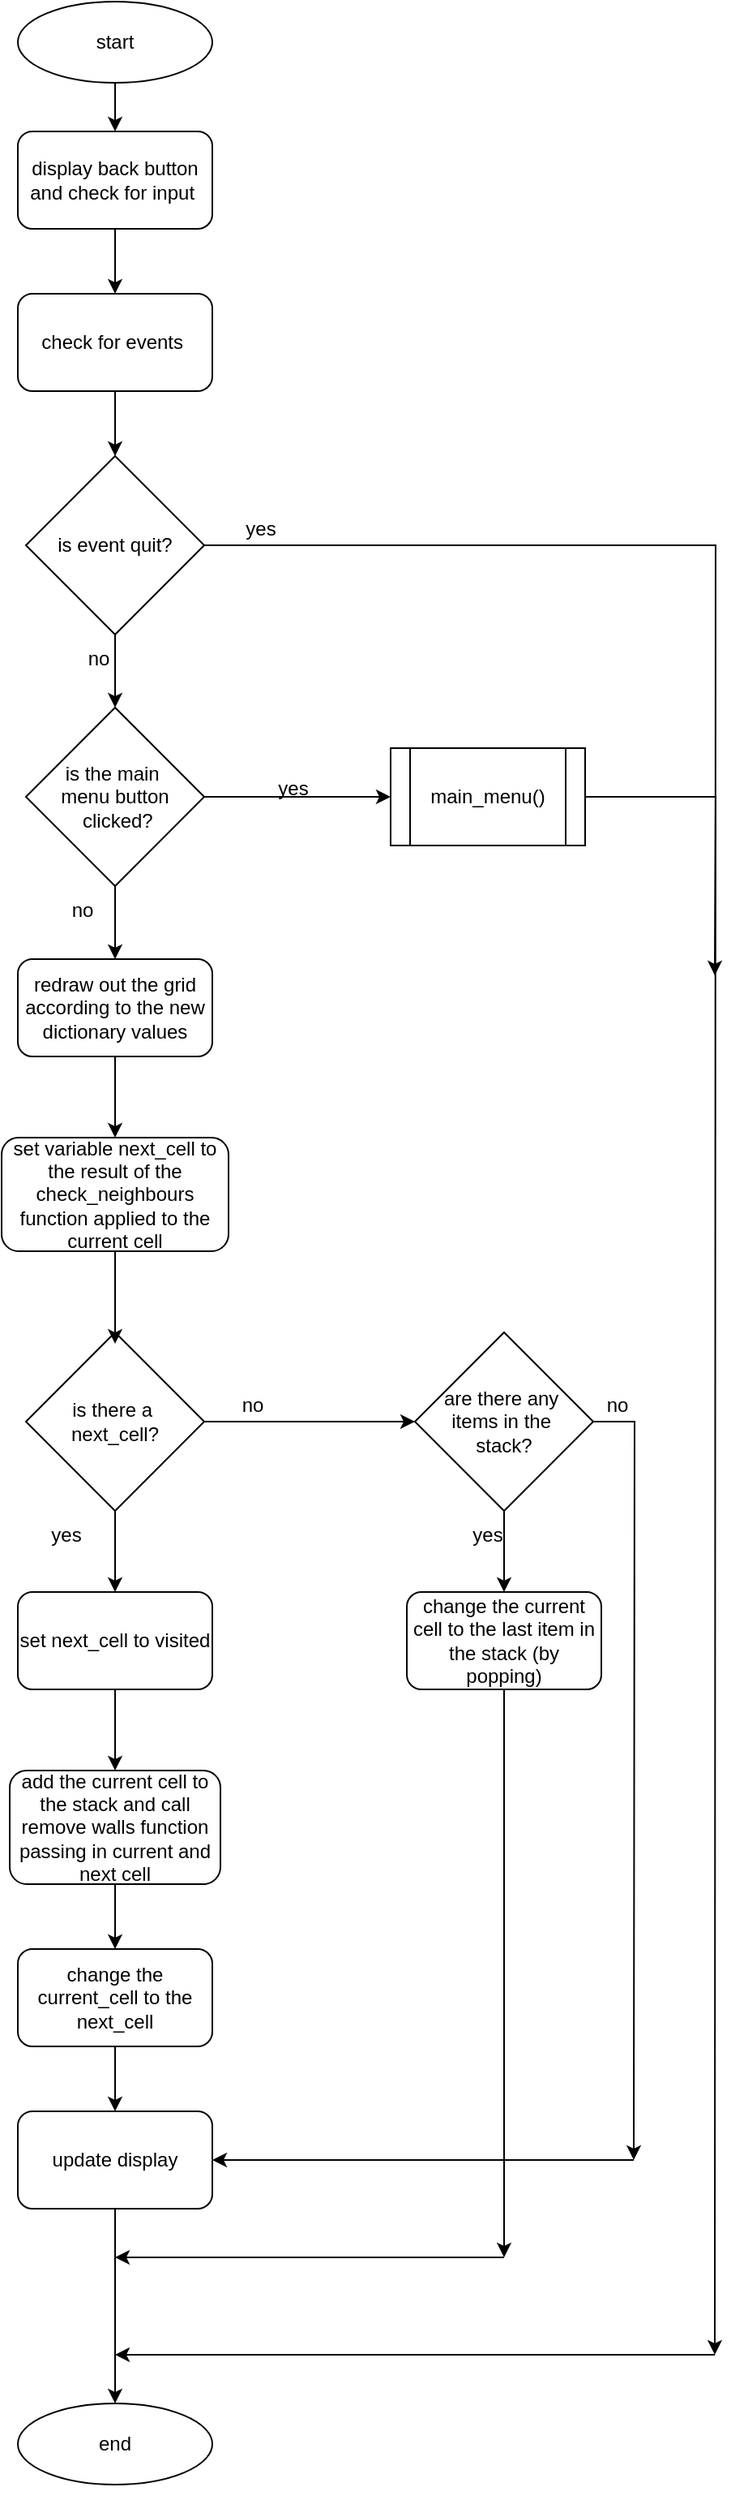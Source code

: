 <mxfile version="24.8.3">
  <diagram id="C5RBs43oDa-KdzZeNtuy" name="Page-1">
    <mxGraphModel dx="712" dy="745" grid="1" gridSize="10" guides="1" tooltips="1" connect="1" arrows="1" fold="1" page="1" pageScale="1" pageWidth="827" pageHeight="1169" math="0" shadow="0">
      <root>
        <mxCell id="WIyWlLk6GJQsqaUBKTNV-0" />
        <mxCell id="WIyWlLk6GJQsqaUBKTNV-1" parent="WIyWlLk6GJQsqaUBKTNV-0" />
        <mxCell id="RHqP9HLcbQweCYDQXa4p-14" style="edgeStyle=orthogonalEdgeStyle;rounded=0;orthogonalLoop=1;jettySize=auto;html=1;" edge="1" parent="WIyWlLk6GJQsqaUBKTNV-1" source="ZgASsdv9s7Dh4IVc1gS2-0" target="RHqP9HLcbQweCYDQXa4p-0">
          <mxGeometry relative="1" as="geometry" />
        </mxCell>
        <mxCell id="ZgASsdv9s7Dh4IVc1gS2-0" value="start" style="ellipse;whiteSpace=wrap;html=1;" parent="WIyWlLk6GJQsqaUBKTNV-1" vertex="1">
          <mxGeometry x="320" y="40" width="120" height="50" as="geometry" />
        </mxCell>
        <mxCell id="ZgASsdv9s7Dh4IVc1gS2-1" value="set variable next_cell to the result of the check_neighbours function applied to the current cell" style="rounded=1;whiteSpace=wrap;html=1;" parent="WIyWlLk6GJQsqaUBKTNV-1" vertex="1">
          <mxGeometry x="310" y="740" width="140" height="70" as="geometry" />
        </mxCell>
        <mxCell id="RHqP9HLcbQweCYDQXa4p-11" style="edgeStyle=orthogonalEdgeStyle;rounded=0;orthogonalLoop=1;jettySize=auto;html=1;exitX=0.5;exitY=1;exitDx=0;exitDy=0;entryX=0.5;entryY=0;entryDx=0;entryDy=0;" edge="1" parent="WIyWlLk6GJQsqaUBKTNV-1" source="ZgASsdv9s7Dh4IVc1gS2-2" target="ZgASsdv9s7Dh4IVc1gS2-3">
          <mxGeometry relative="1" as="geometry" />
        </mxCell>
        <mxCell id="RHqP9HLcbQweCYDQXa4p-13" style="edgeStyle=orthogonalEdgeStyle;rounded=0;orthogonalLoop=1;jettySize=auto;html=1;exitX=1;exitY=0.5;exitDx=0;exitDy=0;entryX=0;entryY=0.5;entryDx=0;entryDy=0;" edge="1" parent="WIyWlLk6GJQsqaUBKTNV-1" source="ZgASsdv9s7Dh4IVc1gS2-2" target="RHqP9HLcbQweCYDQXa4p-10">
          <mxGeometry relative="1" as="geometry" />
        </mxCell>
        <mxCell id="ZgASsdv9s7Dh4IVc1gS2-2" value="is there a&amp;nbsp;&lt;div&gt;next_cell?&lt;/div&gt;" style="rhombus;whiteSpace=wrap;html=1;" parent="WIyWlLk6GJQsqaUBKTNV-1" vertex="1">
          <mxGeometry x="325" y="860" width="110" height="110" as="geometry" />
        </mxCell>
        <mxCell id="RHqP9HLcbQweCYDQXa4p-27" style="edgeStyle=orthogonalEdgeStyle;rounded=0;orthogonalLoop=1;jettySize=auto;html=1;" edge="1" parent="WIyWlLk6GJQsqaUBKTNV-1" source="ZgASsdv9s7Dh4IVc1gS2-3" target="RHqP9HLcbQweCYDQXa4p-8">
          <mxGeometry relative="1" as="geometry" />
        </mxCell>
        <mxCell id="ZgASsdv9s7Dh4IVc1gS2-3" value="set next_cell to visited" style="rounded=1;whiteSpace=wrap;html=1;" parent="WIyWlLk6GJQsqaUBKTNV-1" vertex="1">
          <mxGeometry x="320" y="1020" width="120" height="60" as="geometry" />
        </mxCell>
        <mxCell id="RHqP9HLcbQweCYDQXa4p-15" style="edgeStyle=orthogonalEdgeStyle;rounded=0;orthogonalLoop=1;jettySize=auto;html=1;exitX=0.5;exitY=1;exitDx=0;exitDy=0;" edge="1" parent="WIyWlLk6GJQsqaUBKTNV-1" source="RHqP9HLcbQweCYDQXa4p-0" target="RHqP9HLcbQweCYDQXa4p-1">
          <mxGeometry relative="1" as="geometry" />
        </mxCell>
        <mxCell id="RHqP9HLcbQweCYDQXa4p-0" value="display back button and check for input&amp;nbsp;" style="rounded=1;whiteSpace=wrap;html=1;" vertex="1" parent="WIyWlLk6GJQsqaUBKTNV-1">
          <mxGeometry x="320" y="120" width="120" height="60" as="geometry" />
        </mxCell>
        <mxCell id="RHqP9HLcbQweCYDQXa4p-16" style="edgeStyle=orthogonalEdgeStyle;rounded=0;orthogonalLoop=1;jettySize=auto;html=1;exitX=0.5;exitY=1;exitDx=0;exitDy=0;" edge="1" parent="WIyWlLk6GJQsqaUBKTNV-1" source="RHqP9HLcbQweCYDQXa4p-1" target="RHqP9HLcbQweCYDQXa4p-2">
          <mxGeometry relative="1" as="geometry" />
        </mxCell>
        <mxCell id="RHqP9HLcbQweCYDQXa4p-1" value="check for events&amp;nbsp;" style="rounded=1;whiteSpace=wrap;html=1;" vertex="1" parent="WIyWlLk6GJQsqaUBKTNV-1">
          <mxGeometry x="320" y="220" width="120" height="60" as="geometry" />
        </mxCell>
        <mxCell id="RHqP9HLcbQweCYDQXa4p-20" style="edgeStyle=orthogonalEdgeStyle;rounded=0;orthogonalLoop=1;jettySize=auto;html=1;exitX=1;exitY=0.5;exitDx=0;exitDy=0;" edge="1" parent="WIyWlLk6GJQsqaUBKTNV-1" source="RHqP9HLcbQweCYDQXa4p-2">
          <mxGeometry relative="1" as="geometry">
            <mxPoint x="750" y="1490" as="targetPoint" />
          </mxGeometry>
        </mxCell>
        <mxCell id="RHqP9HLcbQweCYDQXa4p-35" style="edgeStyle=orthogonalEdgeStyle;rounded=0;orthogonalLoop=1;jettySize=auto;html=1;exitX=0.5;exitY=1;exitDx=0;exitDy=0;" edge="1" parent="WIyWlLk6GJQsqaUBKTNV-1" source="RHqP9HLcbQweCYDQXa4p-2" target="RHqP9HLcbQweCYDQXa4p-5">
          <mxGeometry relative="1" as="geometry" />
        </mxCell>
        <mxCell id="RHqP9HLcbQweCYDQXa4p-2" value="is event quit?" style="rhombus;whiteSpace=wrap;html=1;" vertex="1" parent="WIyWlLk6GJQsqaUBKTNV-1">
          <mxGeometry x="325" y="320" width="110" height="110" as="geometry" />
        </mxCell>
        <mxCell id="RHqP9HLcbQweCYDQXa4p-3" value="end" style="ellipse;whiteSpace=wrap;html=1;" vertex="1" parent="WIyWlLk6GJQsqaUBKTNV-1">
          <mxGeometry x="320" y="1520" width="120" height="50" as="geometry" />
        </mxCell>
        <mxCell id="RHqP9HLcbQweCYDQXa4p-4" style="edgeStyle=orthogonalEdgeStyle;rounded=0;orthogonalLoop=1;jettySize=auto;html=1;exitX=0.5;exitY=1;exitDx=0;exitDy=0;" edge="1" parent="WIyWlLk6GJQsqaUBKTNV-1" source="RHqP9HLcbQweCYDQXa4p-3" target="RHqP9HLcbQweCYDQXa4p-3">
          <mxGeometry relative="1" as="geometry" />
        </mxCell>
        <mxCell id="RHqP9HLcbQweCYDQXa4p-31" style="edgeStyle=orthogonalEdgeStyle;rounded=0;orthogonalLoop=1;jettySize=auto;html=1;entryX=0;entryY=0.5;entryDx=0;entryDy=0;" edge="1" parent="WIyWlLk6GJQsqaUBKTNV-1" source="RHqP9HLcbQweCYDQXa4p-5" target="RHqP9HLcbQweCYDQXa4p-30">
          <mxGeometry relative="1" as="geometry" />
        </mxCell>
        <mxCell id="RHqP9HLcbQweCYDQXa4p-36" style="edgeStyle=orthogonalEdgeStyle;rounded=0;orthogonalLoop=1;jettySize=auto;html=1;exitX=0.5;exitY=1;exitDx=0;exitDy=0;" edge="1" parent="WIyWlLk6GJQsqaUBKTNV-1" source="RHqP9HLcbQweCYDQXa4p-5" target="RHqP9HLcbQweCYDQXa4p-7">
          <mxGeometry relative="1" as="geometry" />
        </mxCell>
        <mxCell id="RHqP9HLcbQweCYDQXa4p-5" value="is the main&amp;nbsp;&lt;div&gt;menu button&lt;/div&gt;&lt;div&gt;&amp;nbsp;clicked?&lt;/div&gt;" style="rhombus;whiteSpace=wrap;html=1;" vertex="1" parent="WIyWlLk6GJQsqaUBKTNV-1">
          <mxGeometry x="325" y="475" width="110" height="110" as="geometry" />
        </mxCell>
        <mxCell id="RHqP9HLcbQweCYDQXa4p-38" style="edgeStyle=orthogonalEdgeStyle;rounded=0;orthogonalLoop=1;jettySize=auto;html=1;exitX=0.5;exitY=1;exitDx=0;exitDy=0;entryX=0.5;entryY=0;entryDx=0;entryDy=0;" edge="1" parent="WIyWlLk6GJQsqaUBKTNV-1" source="RHqP9HLcbQweCYDQXa4p-7" target="ZgASsdv9s7Dh4IVc1gS2-1">
          <mxGeometry relative="1" as="geometry" />
        </mxCell>
        <mxCell id="RHqP9HLcbQweCYDQXa4p-7" value="redraw out the grid according to the new dictionary values" style="rounded=1;whiteSpace=wrap;html=1;" vertex="1" parent="WIyWlLk6GJQsqaUBKTNV-1">
          <mxGeometry x="320" y="630" width="120" height="60" as="geometry" />
        </mxCell>
        <mxCell id="RHqP9HLcbQweCYDQXa4p-28" style="edgeStyle=orthogonalEdgeStyle;rounded=0;orthogonalLoop=1;jettySize=auto;html=1;" edge="1" parent="WIyWlLk6GJQsqaUBKTNV-1" source="RHqP9HLcbQweCYDQXa4p-8" target="RHqP9HLcbQweCYDQXa4p-9">
          <mxGeometry relative="1" as="geometry" />
        </mxCell>
        <mxCell id="RHqP9HLcbQweCYDQXa4p-8" value="add the current cell to the stack and call remove walls function passing in current and next cell" style="rounded=1;whiteSpace=wrap;html=1;" vertex="1" parent="WIyWlLk6GJQsqaUBKTNV-1">
          <mxGeometry x="315" y="1130" width="130" height="70" as="geometry" />
        </mxCell>
        <mxCell id="RHqP9HLcbQweCYDQXa4p-29" style="edgeStyle=orthogonalEdgeStyle;rounded=0;orthogonalLoop=1;jettySize=auto;html=1;" edge="1" parent="WIyWlLk6GJQsqaUBKTNV-1" source="RHqP9HLcbQweCYDQXa4p-9" target="RHqP9HLcbQweCYDQXa4p-19">
          <mxGeometry relative="1" as="geometry" />
        </mxCell>
        <mxCell id="RHqP9HLcbQweCYDQXa4p-9" value="change the current_cell to the next_cell" style="rounded=1;whiteSpace=wrap;html=1;" vertex="1" parent="WIyWlLk6GJQsqaUBKTNV-1">
          <mxGeometry x="320" y="1240" width="120" height="60" as="geometry" />
        </mxCell>
        <mxCell id="RHqP9HLcbQweCYDQXa4p-18" style="edgeStyle=orthogonalEdgeStyle;rounded=0;orthogonalLoop=1;jettySize=auto;html=1;exitX=0.5;exitY=1;exitDx=0;exitDy=0;" edge="1" parent="WIyWlLk6GJQsqaUBKTNV-1" source="RHqP9HLcbQweCYDQXa4p-10" target="RHqP9HLcbQweCYDQXa4p-17">
          <mxGeometry relative="1" as="geometry" />
        </mxCell>
        <mxCell id="RHqP9HLcbQweCYDQXa4p-41" style="edgeStyle=orthogonalEdgeStyle;rounded=0;orthogonalLoop=1;jettySize=auto;html=1;exitX=1;exitY=0.5;exitDx=0;exitDy=0;" edge="1" parent="WIyWlLk6GJQsqaUBKTNV-1" source="RHqP9HLcbQweCYDQXa4p-10">
          <mxGeometry relative="1" as="geometry">
            <mxPoint x="700" y="1370" as="targetPoint" />
          </mxGeometry>
        </mxCell>
        <mxCell id="RHqP9HLcbQweCYDQXa4p-10" value="are there any&amp;nbsp;&lt;div&gt;items in the&amp;nbsp;&lt;/div&gt;&lt;div&gt;stack?&lt;/div&gt;" style="rhombus;whiteSpace=wrap;html=1;" vertex="1" parent="WIyWlLk6GJQsqaUBKTNV-1">
          <mxGeometry x="565" y="860" width="110" height="110" as="geometry" />
        </mxCell>
        <mxCell id="RHqP9HLcbQweCYDQXa4p-12" value="yes" style="text;html=1;align=center;verticalAlign=middle;whiteSpace=wrap;rounded=0;" vertex="1" parent="WIyWlLk6GJQsqaUBKTNV-1">
          <mxGeometry x="320" y="970" width="60" height="30" as="geometry" />
        </mxCell>
        <mxCell id="RHqP9HLcbQweCYDQXa4p-24" style="edgeStyle=orthogonalEdgeStyle;rounded=0;orthogonalLoop=1;jettySize=auto;html=1;exitX=0.5;exitY=1;exitDx=0;exitDy=0;" edge="1" parent="WIyWlLk6GJQsqaUBKTNV-1" source="RHqP9HLcbQweCYDQXa4p-17">
          <mxGeometry relative="1" as="geometry">
            <mxPoint x="620" y="1430" as="targetPoint" />
          </mxGeometry>
        </mxCell>
        <mxCell id="RHqP9HLcbQweCYDQXa4p-17" value="change the current cell to the last item in the stack (by popping)" style="rounded=1;whiteSpace=wrap;html=1;" vertex="1" parent="WIyWlLk6GJQsqaUBKTNV-1">
          <mxGeometry x="560" y="1020" width="120" height="60" as="geometry" />
        </mxCell>
        <mxCell id="RHqP9HLcbQweCYDQXa4p-21" style="edgeStyle=orthogonalEdgeStyle;rounded=0;orthogonalLoop=1;jettySize=auto;html=1;" edge="1" parent="WIyWlLk6GJQsqaUBKTNV-1" source="RHqP9HLcbQweCYDQXa4p-19" target="RHqP9HLcbQweCYDQXa4p-3">
          <mxGeometry relative="1" as="geometry" />
        </mxCell>
        <mxCell id="RHqP9HLcbQweCYDQXa4p-19" value="update display" style="rounded=1;whiteSpace=wrap;html=1;" vertex="1" parent="WIyWlLk6GJQsqaUBKTNV-1">
          <mxGeometry x="320" y="1340" width="120" height="60" as="geometry" />
        </mxCell>
        <mxCell id="RHqP9HLcbQweCYDQXa4p-22" value="" style="endArrow=classic;html=1;rounded=0;" edge="1" parent="WIyWlLk6GJQsqaUBKTNV-1">
          <mxGeometry width="50" height="50" relative="1" as="geometry">
            <mxPoint x="750" y="1490" as="sourcePoint" />
            <mxPoint x="380" y="1490" as="targetPoint" />
          </mxGeometry>
        </mxCell>
        <mxCell id="RHqP9HLcbQweCYDQXa4p-26" value="" style="endArrow=classic;html=1;rounded=0;" edge="1" parent="WIyWlLk6GJQsqaUBKTNV-1">
          <mxGeometry width="50" height="50" relative="1" as="geometry">
            <mxPoint x="620" y="1430" as="sourcePoint" />
            <mxPoint x="380" y="1430" as="targetPoint" />
          </mxGeometry>
        </mxCell>
        <mxCell id="RHqP9HLcbQweCYDQXa4p-46" style="edgeStyle=orthogonalEdgeStyle;rounded=0;orthogonalLoop=1;jettySize=auto;html=1;exitX=1;exitY=0.5;exitDx=0;exitDy=0;" edge="1" parent="WIyWlLk6GJQsqaUBKTNV-1" source="RHqP9HLcbQweCYDQXa4p-30">
          <mxGeometry relative="1" as="geometry">
            <mxPoint x="750" y="640" as="targetPoint" />
          </mxGeometry>
        </mxCell>
        <mxCell id="RHqP9HLcbQweCYDQXa4p-30" value="main_menu()" style="shape=process;whiteSpace=wrap;html=1;backgroundOutline=1;" vertex="1" parent="WIyWlLk6GJQsqaUBKTNV-1">
          <mxGeometry x="550" y="500" width="120" height="60" as="geometry" />
        </mxCell>
        <mxCell id="RHqP9HLcbQweCYDQXa4p-32" value="yes" style="text;html=1;align=center;verticalAlign=middle;whiteSpace=wrap;rounded=0;" vertex="1" parent="WIyWlLk6GJQsqaUBKTNV-1">
          <mxGeometry x="460" y="510" width="60" height="30" as="geometry" />
        </mxCell>
        <mxCell id="RHqP9HLcbQweCYDQXa4p-33" value="yes" style="text;html=1;align=center;verticalAlign=middle;whiteSpace=wrap;rounded=0;" vertex="1" parent="WIyWlLk6GJQsqaUBKTNV-1">
          <mxGeometry x="440" y="350" width="60" height="30" as="geometry" />
        </mxCell>
        <mxCell id="RHqP9HLcbQweCYDQXa4p-34" value="no" style="text;html=1;align=center;verticalAlign=middle;whiteSpace=wrap;rounded=0;" vertex="1" parent="WIyWlLk6GJQsqaUBKTNV-1">
          <mxGeometry x="340" y="430" width="60" height="30" as="geometry" />
        </mxCell>
        <mxCell id="RHqP9HLcbQweCYDQXa4p-37" value="no" style="text;html=1;align=center;verticalAlign=middle;whiteSpace=wrap;rounded=0;" vertex="1" parent="WIyWlLk6GJQsqaUBKTNV-1">
          <mxGeometry x="330" y="585" width="60" height="30" as="geometry" />
        </mxCell>
        <mxCell id="RHqP9HLcbQweCYDQXa4p-39" style="edgeStyle=orthogonalEdgeStyle;rounded=0;orthogonalLoop=1;jettySize=auto;html=1;exitX=0.5;exitY=1;exitDx=0;exitDy=0;entryX=0.5;entryY=0.064;entryDx=0;entryDy=0;entryPerimeter=0;" edge="1" parent="WIyWlLk6GJQsqaUBKTNV-1" source="ZgASsdv9s7Dh4IVc1gS2-1" target="ZgASsdv9s7Dh4IVc1gS2-2">
          <mxGeometry relative="1" as="geometry" />
        </mxCell>
        <mxCell id="RHqP9HLcbQweCYDQXa4p-40" value="no" style="text;html=1;align=center;verticalAlign=middle;whiteSpace=wrap;rounded=0;" vertex="1" parent="WIyWlLk6GJQsqaUBKTNV-1">
          <mxGeometry x="435" y="890" width="60" height="30" as="geometry" />
        </mxCell>
        <mxCell id="RHqP9HLcbQweCYDQXa4p-42" value="" style="endArrow=classic;html=1;rounded=0;entryX=1;entryY=0.5;entryDx=0;entryDy=0;" edge="1" parent="WIyWlLk6GJQsqaUBKTNV-1" target="RHqP9HLcbQweCYDQXa4p-19">
          <mxGeometry width="50" height="50" relative="1" as="geometry">
            <mxPoint x="700" y="1370" as="sourcePoint" />
            <mxPoint x="520" y="1110" as="targetPoint" />
          </mxGeometry>
        </mxCell>
        <mxCell id="RHqP9HLcbQweCYDQXa4p-43" value="yes" style="text;html=1;align=center;verticalAlign=middle;whiteSpace=wrap;rounded=0;" vertex="1" parent="WIyWlLk6GJQsqaUBKTNV-1">
          <mxGeometry x="580" y="970" width="60" height="30" as="geometry" />
        </mxCell>
        <mxCell id="RHqP9HLcbQweCYDQXa4p-44" value="no" style="text;html=1;align=center;verticalAlign=middle;whiteSpace=wrap;rounded=0;" vertex="1" parent="WIyWlLk6GJQsqaUBKTNV-1">
          <mxGeometry x="660" y="890" width="60" height="30" as="geometry" />
        </mxCell>
      </root>
    </mxGraphModel>
  </diagram>
</mxfile>

